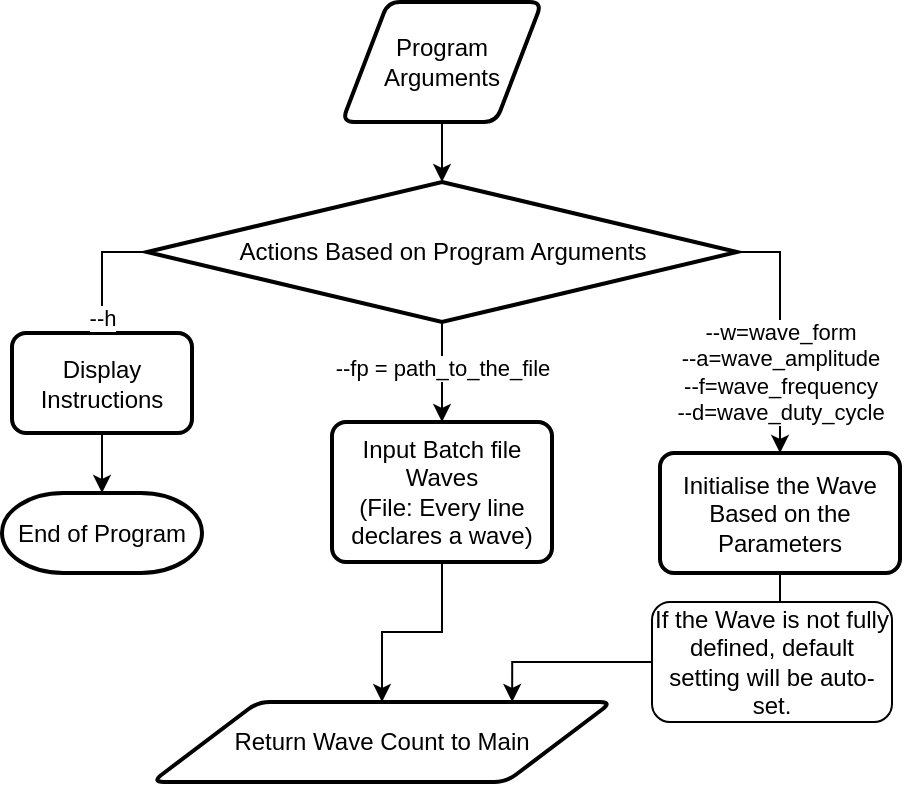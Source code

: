 <mxfile version="15.8.2" type="github">
  <diagram id="DN2LglZzHcZhdb8wmJYU" name="Page-1">
    <mxGraphModel dx="1146" dy="526" grid="1" gridSize="10" guides="1" tooltips="1" connect="1" arrows="1" fold="1" page="1" pageScale="1" pageWidth="827" pageHeight="1169" math="0" shadow="0">
      <root>
        <mxCell id="0" />
        <mxCell id="1" parent="0" />
        <mxCell id="abK9-RNhzucmv1NQsEdF-14" style="edgeStyle=orthogonalEdgeStyle;rounded=0;orthogonalLoop=1;jettySize=auto;html=1;exitX=0.5;exitY=1;exitDx=0;exitDy=0;entryX=0.5;entryY=0;entryDx=0;entryDy=0;entryPerimeter=0;" parent="1" source="abK9-RNhzucmv1NQsEdF-3" target="abK9-RNhzucmv1NQsEdF-7" edge="1">
          <mxGeometry relative="1" as="geometry" />
        </mxCell>
        <mxCell id="abK9-RNhzucmv1NQsEdF-3" value="Program Arguments" style="shape=parallelogram;html=1;strokeWidth=2;perimeter=parallelogramPerimeter;whiteSpace=wrap;rounded=1;arcSize=12;size=0.23;" parent="1" vertex="1">
          <mxGeometry x="255" y="20" width="100" height="60" as="geometry" />
        </mxCell>
        <mxCell id="abK9-RNhzucmv1NQsEdF-16" style="edgeStyle=orthogonalEdgeStyle;rounded=0;orthogonalLoop=1;jettySize=auto;html=1;exitX=0.5;exitY=1;exitDx=0;exitDy=0;entryX=0.5;entryY=0;entryDx=0;entryDy=0;entryPerimeter=0;" parent="1" source="abK9-RNhzucmv1NQsEdF-4" target="abK9-RNhzucmv1NQsEdF-15" edge="1">
          <mxGeometry relative="1" as="geometry" />
        </mxCell>
        <mxCell id="abK9-RNhzucmv1NQsEdF-4" value="Display Instructions" style="rounded=1;whiteSpace=wrap;html=1;absoluteArcSize=1;arcSize=14;strokeWidth=2;" parent="1" vertex="1">
          <mxGeometry x="90" y="185.5" width="90" height="50" as="geometry" />
        </mxCell>
        <mxCell id="abK9-RNhzucmv1NQsEdF-18" style="edgeStyle=orthogonalEdgeStyle;rounded=0;orthogonalLoop=1;jettySize=auto;html=1;exitX=0.5;exitY=1;exitDx=0;exitDy=0;entryX=0.5;entryY=0;entryDx=0;entryDy=0;" parent="1" source="abK9-RNhzucmv1NQsEdF-5" target="abK9-RNhzucmv1NQsEdF-17" edge="1">
          <mxGeometry relative="1" as="geometry" />
        </mxCell>
        <mxCell id="abK9-RNhzucmv1NQsEdF-5" value="Input Batch file Waves &lt;br&gt;(File: Every line declares a wave)" style="rounded=1;whiteSpace=wrap;html=1;absoluteArcSize=1;arcSize=14;strokeWidth=2;" parent="1" vertex="1">
          <mxGeometry x="250" y="230" width="110" height="70" as="geometry" />
        </mxCell>
        <mxCell id="wyxHeaVbBhEu2jxiolBO-2" value="" style="edgeStyle=orthogonalEdgeStyle;rounded=0;orthogonalLoop=1;jettySize=auto;html=1;" edge="1" parent="1" source="abK9-RNhzucmv1NQsEdF-6" target="wyxHeaVbBhEu2jxiolBO-1">
          <mxGeometry relative="1" as="geometry" />
        </mxCell>
        <mxCell id="abK9-RNhzucmv1NQsEdF-6" value="Initialise the Wave Based on the Parameters" style="rounded=1;whiteSpace=wrap;html=1;absoluteArcSize=1;arcSize=14;strokeWidth=2;" parent="1" vertex="1">
          <mxGeometry x="414" y="245.5" width="120" height="60" as="geometry" />
        </mxCell>
        <mxCell id="abK9-RNhzucmv1NQsEdF-8" style="edgeStyle=orthogonalEdgeStyle;rounded=0;orthogonalLoop=1;jettySize=auto;html=1;exitX=0;exitY=0.5;exitDx=0;exitDy=0;exitPerimeter=0;entryX=0.5;entryY=0;entryDx=0;entryDy=0;" parent="1" source="abK9-RNhzucmv1NQsEdF-7" target="abK9-RNhzucmv1NQsEdF-4" edge="1">
          <mxGeometry relative="1" as="geometry" />
        </mxCell>
        <mxCell id="abK9-RNhzucmv1NQsEdF-11" value="--h" style="edgeLabel;html=1;align=center;verticalAlign=middle;resizable=0;points=[];" parent="abK9-RNhzucmv1NQsEdF-8" vertex="1" connectable="0">
          <mxGeometry x="0.01" y="-3" relative="1" as="geometry">
            <mxPoint x="3" y="23" as="offset" />
          </mxGeometry>
        </mxCell>
        <mxCell id="abK9-RNhzucmv1NQsEdF-9" style="edgeStyle=orthogonalEdgeStyle;rounded=0;orthogonalLoop=1;jettySize=auto;html=1;exitX=0.5;exitY=1;exitDx=0;exitDy=0;exitPerimeter=0;entryX=0.5;entryY=0;entryDx=0;entryDy=0;" parent="1" source="abK9-RNhzucmv1NQsEdF-7" target="abK9-RNhzucmv1NQsEdF-5" edge="1">
          <mxGeometry relative="1" as="geometry" />
        </mxCell>
        <mxCell id="abK9-RNhzucmv1NQsEdF-12" value="--fp = path_to_the_file" style="edgeLabel;html=1;align=center;verticalAlign=middle;resizable=0;points=[];" parent="abK9-RNhzucmv1NQsEdF-9" vertex="1" connectable="0">
          <mxGeometry x="-0.178" relative="1" as="geometry">
            <mxPoint y="2" as="offset" />
          </mxGeometry>
        </mxCell>
        <mxCell id="abK9-RNhzucmv1NQsEdF-10" style="edgeStyle=orthogonalEdgeStyle;rounded=0;orthogonalLoop=1;jettySize=auto;html=1;exitX=1;exitY=0.5;exitDx=0;exitDy=0;exitPerimeter=0;entryX=0.5;entryY=0;entryDx=0;entryDy=0;" parent="1" source="abK9-RNhzucmv1NQsEdF-7" target="abK9-RNhzucmv1NQsEdF-6" edge="1">
          <mxGeometry relative="1" as="geometry" />
        </mxCell>
        <mxCell id="abK9-RNhzucmv1NQsEdF-13" value="--w=wave_form&lt;br&gt;--a=wave_amplitude&lt;br&gt;--f=wave_frequency&lt;br&gt;--d=wave_duty_cycle" style="edgeLabel;html=1;align=center;verticalAlign=middle;resizable=0;points=[];" parent="abK9-RNhzucmv1NQsEdF-10" vertex="1" connectable="0">
          <mxGeometry x="0.154" y="-1" relative="1" as="geometry">
            <mxPoint x="1" y="11" as="offset" />
          </mxGeometry>
        </mxCell>
        <mxCell id="abK9-RNhzucmv1NQsEdF-7" value="Actions Based on Program Arguments" style="strokeWidth=2;html=1;shape=mxgraph.flowchart.decision;whiteSpace=wrap;" parent="1" vertex="1">
          <mxGeometry x="157.5" y="110" width="295" height="70" as="geometry" />
        </mxCell>
        <mxCell id="abK9-RNhzucmv1NQsEdF-15" value="End of Program" style="strokeWidth=2;html=1;shape=mxgraph.flowchart.terminator;whiteSpace=wrap;" parent="1" vertex="1">
          <mxGeometry x="85" y="265.5" width="100" height="40" as="geometry" />
        </mxCell>
        <mxCell id="abK9-RNhzucmv1NQsEdF-17" value="Return Wave Count to Main" style="shape=parallelogram;html=1;strokeWidth=2;perimeter=parallelogramPerimeter;whiteSpace=wrap;rounded=1;arcSize=12;size=0.23;" parent="1" vertex="1">
          <mxGeometry x="160" y="370" width="230" height="40" as="geometry" />
        </mxCell>
        <mxCell id="wyxHeaVbBhEu2jxiolBO-3" style="edgeStyle=orthogonalEdgeStyle;rounded=0;orthogonalLoop=1;jettySize=auto;html=1;entryX=0.783;entryY=0;entryDx=0;entryDy=0;entryPerimeter=0;" edge="1" parent="1" source="wyxHeaVbBhEu2jxiolBO-1" target="abK9-RNhzucmv1NQsEdF-17">
          <mxGeometry relative="1" as="geometry" />
        </mxCell>
        <mxCell id="wyxHeaVbBhEu2jxiolBO-1" value="If the Wave is not fully defined, default setting will be auto-set." style="rounded=1;whiteSpace=wrap;html=1;" vertex="1" parent="1">
          <mxGeometry x="410" y="320" width="120" height="60" as="geometry" />
        </mxCell>
      </root>
    </mxGraphModel>
  </diagram>
</mxfile>

